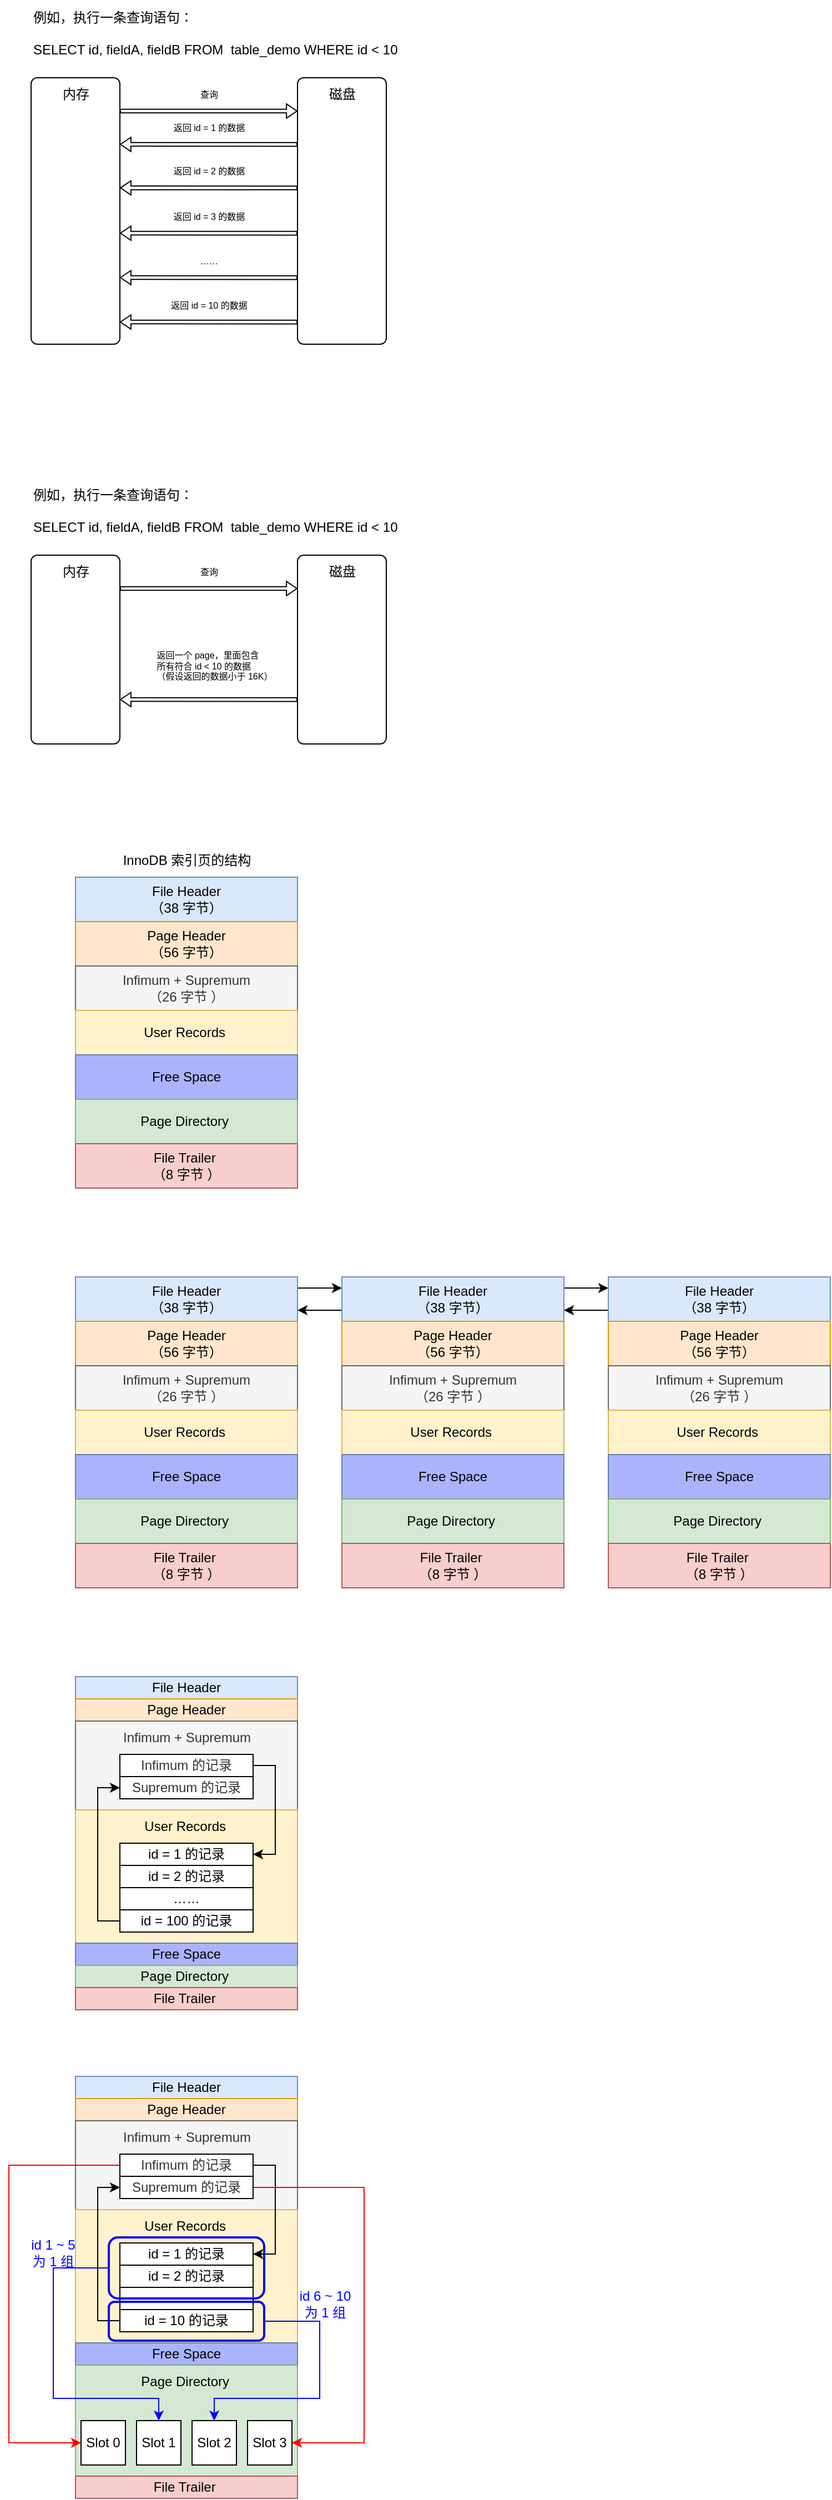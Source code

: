 <mxfile version="20.0.3" type="github">
  <diagram id="vDngCP8xt4QHyT7rM9b4" name="Page-1">
    <mxGraphModel dx="865" dy="456" grid="1" gridSize="10" guides="1" tooltips="1" connect="1" arrows="1" fold="1" page="1" pageScale="1" pageWidth="1000" pageHeight="1000" math="0" shadow="0">
      <root>
        <mxCell id="0" />
        <mxCell id="1" parent="0" />
        <mxCell id="p1iIbR9NMvKLZleKmLRX-2" value="" style="rounded=1;whiteSpace=wrap;html=1;arcSize=7;" parent="1" vertex="1">
          <mxGeometry x="160" y="80" width="80" height="240" as="geometry" />
        </mxCell>
        <mxCell id="p1iIbR9NMvKLZleKmLRX-1" value="例如，执行一条查询语句：&lt;br&gt;&lt;br&gt;SELECT id, fieldA, fieldB FROM&amp;nbsp; table_demo WHERE id &amp;lt; 10" style="text;html=1;align=left;verticalAlign=middle;resizable=0;points=[];autosize=1;strokeColor=none;fillColor=none;" parent="1" vertex="1">
          <mxGeometry x="160" y="10" width="350" height="60" as="geometry" />
        </mxCell>
        <mxCell id="p1iIbR9NMvKLZleKmLRX-3" value="内存" style="text;html=1;align=center;verticalAlign=middle;resizable=0;points=[];autosize=1;strokeColor=none;fillColor=none;" parent="1" vertex="1">
          <mxGeometry x="175" y="80" width="50" height="30" as="geometry" />
        </mxCell>
        <mxCell id="p1iIbR9NMvKLZleKmLRX-4" value="" style="rounded=1;whiteSpace=wrap;html=1;arcSize=7;" parent="1" vertex="1">
          <mxGeometry x="400" y="80" width="80" height="240" as="geometry" />
        </mxCell>
        <mxCell id="p1iIbR9NMvKLZleKmLRX-5" value="磁盘" style="text;html=1;align=center;verticalAlign=middle;resizable=0;points=[];autosize=1;strokeColor=none;fillColor=none;" parent="1" vertex="1">
          <mxGeometry x="415" y="80" width="50" height="30" as="geometry" />
        </mxCell>
        <mxCell id="p1iIbR9NMvKLZleKmLRX-6" value="" style="shape=flexArrow;endArrow=classic;html=1;rounded=0;width=3.333;endSize=2.814;endWidth=8.413;" parent="1" edge="1">
          <mxGeometry width="50" height="50" relative="1" as="geometry">
            <mxPoint x="240" y="110" as="sourcePoint" />
            <mxPoint x="400" y="110" as="targetPoint" />
          </mxGeometry>
        </mxCell>
        <mxCell id="p1iIbR9NMvKLZleKmLRX-7" value="查询" style="text;html=1;align=center;verticalAlign=middle;resizable=0;points=[];autosize=1;strokeColor=none;fillColor=none;fontSize=8;" parent="1" vertex="1">
          <mxGeometry x="295" y="80" width="50" height="30" as="geometry" />
        </mxCell>
        <mxCell id="p1iIbR9NMvKLZleKmLRX-9" value="" style="shape=flexArrow;endArrow=classic;html=1;rounded=0;width=3.333;endSize=2.814;endWidth=8.413;exitX=0;exitY=0.438;exitDx=0;exitDy=0;exitPerimeter=0;" parent="1" edge="1">
          <mxGeometry width="50" height="50" relative="1" as="geometry">
            <mxPoint x="400" y="140.08" as="sourcePoint" />
            <mxPoint x="240" y="140" as="targetPoint" />
          </mxGeometry>
        </mxCell>
        <mxCell id="p1iIbR9NMvKLZleKmLRX-10" value="&lt;font style=&quot;font-size: 8px;&quot;&gt;返回 id = 1 的数据&lt;/font&gt;" style="text;html=1;align=center;verticalAlign=middle;resizable=0;points=[];autosize=1;strokeColor=none;fillColor=none;fontSize=8;" parent="1" vertex="1">
          <mxGeometry x="260" y="110" width="120" height="30" as="geometry" />
        </mxCell>
        <mxCell id="p1iIbR9NMvKLZleKmLRX-12" value="" style="shape=flexArrow;endArrow=classic;html=1;rounded=0;width=3.333;endSize=2.814;endWidth=8.413;exitX=0;exitY=0.438;exitDx=0;exitDy=0;exitPerimeter=0;" parent="1" edge="1">
          <mxGeometry width="50" height="50" relative="1" as="geometry">
            <mxPoint x="400" y="179.25" as="sourcePoint" />
            <mxPoint x="240" y="179.17" as="targetPoint" />
          </mxGeometry>
        </mxCell>
        <mxCell id="p1iIbR9NMvKLZleKmLRX-13" value="&lt;font style=&quot;font-size: 8px;&quot;&gt;返回 id = 2 的数据&lt;/font&gt;" style="text;html=1;align=center;verticalAlign=middle;resizable=0;points=[];autosize=1;strokeColor=none;fillColor=none;fontSize=8;" parent="1" vertex="1">
          <mxGeometry x="260" y="149.17" width="120" height="30" as="geometry" />
        </mxCell>
        <mxCell id="p1iIbR9NMvKLZleKmLRX-14" value="" style="shape=flexArrow;endArrow=classic;html=1;rounded=0;width=3.333;endSize=2.814;endWidth=8.413;exitX=0;exitY=0.438;exitDx=0;exitDy=0;exitPerimeter=0;" parent="1" edge="1">
          <mxGeometry width="50" height="50" relative="1" as="geometry">
            <mxPoint x="400" y="220.08" as="sourcePoint" />
            <mxPoint x="240" y="220" as="targetPoint" />
          </mxGeometry>
        </mxCell>
        <mxCell id="p1iIbR9NMvKLZleKmLRX-15" value="&lt;font style=&quot;font-size: 8px;&quot;&gt;返回 id = 3 的数据&lt;/font&gt;" style="text;html=1;align=center;verticalAlign=middle;resizable=0;points=[];autosize=1;strokeColor=none;fillColor=none;fontSize=8;" parent="1" vertex="1">
          <mxGeometry x="260" y="190" width="120" height="30" as="geometry" />
        </mxCell>
        <mxCell id="p1iIbR9NMvKLZleKmLRX-16" value="" style="shape=flexArrow;endArrow=classic;html=1;rounded=0;width=3.333;endSize=2.814;endWidth=8.413;exitX=0;exitY=0.438;exitDx=0;exitDy=0;exitPerimeter=0;" parent="1" edge="1">
          <mxGeometry width="50" height="50" relative="1" as="geometry">
            <mxPoint x="400" y="260.08" as="sourcePoint" />
            <mxPoint x="240" y="260" as="targetPoint" />
          </mxGeometry>
        </mxCell>
        <mxCell id="p1iIbR9NMvKLZleKmLRX-17" value="&lt;font style=&quot;font-size: 8px;&quot;&gt;……&lt;/font&gt;" style="text;html=1;align=center;verticalAlign=middle;resizable=0;points=[];autosize=1;strokeColor=none;fillColor=none;fontSize=8;" parent="1" vertex="1">
          <mxGeometry x="295" y="230" width="50" height="30" as="geometry" />
        </mxCell>
        <mxCell id="p1iIbR9NMvKLZleKmLRX-18" value="" style="shape=flexArrow;endArrow=classic;html=1;rounded=0;width=3.333;endSize=2.814;endWidth=8.413;exitX=0;exitY=0.438;exitDx=0;exitDy=0;exitPerimeter=0;" parent="1" edge="1">
          <mxGeometry width="50" height="50" relative="1" as="geometry">
            <mxPoint x="400" y="300.08" as="sourcePoint" />
            <mxPoint x="240" y="300" as="targetPoint" />
          </mxGeometry>
        </mxCell>
        <mxCell id="p1iIbR9NMvKLZleKmLRX-19" value="&lt;font style=&quot;font-size: 8px;&quot;&gt;返回 id = 10 的数据&lt;/font&gt;" style="text;html=1;align=center;verticalAlign=middle;resizable=0;points=[];autosize=1;strokeColor=none;fillColor=none;fontSize=8;" parent="1" vertex="1">
          <mxGeometry x="255" y="270" width="130" height="30" as="geometry" />
        </mxCell>
        <mxCell id="4jA8FTdPtR9cPU2ZmF4B-1" value="" style="rounded=1;whiteSpace=wrap;html=1;arcSize=7;" vertex="1" parent="1">
          <mxGeometry x="160" y="510" width="80" height="170" as="geometry" />
        </mxCell>
        <mxCell id="4jA8FTdPtR9cPU2ZmF4B-2" value="例如，执行一条查询语句：&lt;br&gt;&lt;br&gt;SELECT id, fieldA, fieldB FROM&amp;nbsp; table_demo WHERE id &amp;lt; 10" style="text;html=1;align=left;verticalAlign=middle;resizable=0;points=[];autosize=1;strokeColor=none;fillColor=none;" vertex="1" parent="1">
          <mxGeometry x="160" y="440" width="350" height="60" as="geometry" />
        </mxCell>
        <mxCell id="4jA8FTdPtR9cPU2ZmF4B-3" value="内存" style="text;html=1;align=center;verticalAlign=middle;resizable=0;points=[];autosize=1;strokeColor=none;fillColor=none;" vertex="1" parent="1">
          <mxGeometry x="175" y="510" width="50" height="30" as="geometry" />
        </mxCell>
        <mxCell id="4jA8FTdPtR9cPU2ZmF4B-4" value="" style="rounded=1;whiteSpace=wrap;html=1;arcSize=7;" vertex="1" parent="1">
          <mxGeometry x="400" y="510" width="80" height="170" as="geometry" />
        </mxCell>
        <mxCell id="4jA8FTdPtR9cPU2ZmF4B-5" value="磁盘" style="text;html=1;align=center;verticalAlign=middle;resizable=0;points=[];autosize=1;strokeColor=none;fillColor=none;" vertex="1" parent="1">
          <mxGeometry x="415" y="510" width="50" height="30" as="geometry" />
        </mxCell>
        <mxCell id="4jA8FTdPtR9cPU2ZmF4B-6" value="" style="shape=flexArrow;endArrow=classic;html=1;rounded=0;width=3.333;endSize=2.814;endWidth=8.413;" edge="1" parent="1">
          <mxGeometry width="50" height="50" relative="1" as="geometry">
            <mxPoint x="240" y="540" as="sourcePoint" />
            <mxPoint x="400" y="540" as="targetPoint" />
          </mxGeometry>
        </mxCell>
        <mxCell id="4jA8FTdPtR9cPU2ZmF4B-7" value="查询" style="text;html=1;align=center;verticalAlign=middle;resizable=0;points=[];autosize=1;strokeColor=none;fillColor=none;fontSize=8;" vertex="1" parent="1">
          <mxGeometry x="295" y="510" width="50" height="30" as="geometry" />
        </mxCell>
        <mxCell id="4jA8FTdPtR9cPU2ZmF4B-8" value="" style="shape=flexArrow;endArrow=classic;html=1;rounded=0;width=3.333;endSize=2.814;endWidth=8.413;exitX=0;exitY=0.438;exitDx=0;exitDy=0;exitPerimeter=0;" edge="1" parent="1">
          <mxGeometry width="50" height="50" relative="1" as="geometry">
            <mxPoint x="400" y="640.08" as="sourcePoint" />
            <mxPoint x="240" y="640" as="targetPoint" />
          </mxGeometry>
        </mxCell>
        <mxCell id="4jA8FTdPtR9cPU2ZmF4B-9" value="&lt;div style=&quot;text-align: left;&quot;&gt;&lt;span style=&quot;background-color: initial;&quot;&gt;返回一个 page，里面包含&lt;br&gt;所有符合 id &amp;lt; 10 的数据&lt;/span&gt;&lt;/div&gt;&lt;font style=&quot;font-size: 8px;&quot;&gt;&lt;div style=&quot;text-align: left;&quot;&gt;&lt;span style=&quot;background-color: initial;&quot;&gt;（假设返回的数据小于 16K）&lt;/span&gt;&lt;/div&gt;&lt;/font&gt;" style="text;html=1;align=center;verticalAlign=middle;resizable=0;points=[];autosize=1;strokeColor=none;fillColor=none;fontSize=8;" vertex="1" parent="1">
          <mxGeometry x="235" y="580" width="180" height="60" as="geometry" />
        </mxCell>
        <mxCell id="4jA8FTdPtR9cPU2ZmF4B-18" value="InnoDB 索引页的结构" style="text;html=1;align=center;verticalAlign=middle;resizable=0;points=[];autosize=1;strokeColor=none;fillColor=none;" vertex="1" parent="1">
          <mxGeometry x="230" y="770" width="140" height="30" as="geometry" />
        </mxCell>
        <mxCell id="4jA8FTdPtR9cPU2ZmF4B-19" value="File Header&lt;br&gt;（38 字节）" style="rounded=0;whiteSpace=wrap;html=1;fillColor=#dae8fc;strokeColor=#6c8ebf;" vertex="1" parent="1">
          <mxGeometry x="200" y="800" width="200" height="40" as="geometry" />
        </mxCell>
        <mxCell id="4jA8FTdPtR9cPU2ZmF4B-20" value="Page Header&lt;br&gt;（56 字节）" style="rounded=0;whiteSpace=wrap;html=1;fillColor=#ffe6cc;strokeColor=#d79b00;" vertex="1" parent="1">
          <mxGeometry x="200" y="840" width="200" height="40" as="geometry" />
        </mxCell>
        <mxCell id="4jA8FTdPtR9cPU2ZmF4B-21" value="Infimum + Supremum&lt;br&gt;（26 字节 ）" style="rounded=0;whiteSpace=wrap;html=1;fillColor=#f5f5f5;fontColor=#333333;strokeColor=#666666;" vertex="1" parent="1">
          <mxGeometry x="200" y="880" width="200" height="40" as="geometry" />
        </mxCell>
        <mxCell id="4jA8FTdPtR9cPU2ZmF4B-22" value="User Records&amp;nbsp;" style="rounded=0;whiteSpace=wrap;html=1;fillColor=#fff2cc;strokeColor=#d6b656;" vertex="1" parent="1">
          <mxGeometry x="200" y="920" width="200" height="40" as="geometry" />
        </mxCell>
        <mxCell id="4jA8FTdPtR9cPU2ZmF4B-23" value="Free Space" style="rounded=0;whiteSpace=wrap;html=1;fillColor=#ABB3FC;strokeColor=#617FAB;" vertex="1" parent="1">
          <mxGeometry x="200" y="960" width="200" height="40" as="geometry" />
        </mxCell>
        <mxCell id="4jA8FTdPtR9cPU2ZmF4B-24" value="Page Directory&amp;nbsp;" style="rounded=0;whiteSpace=wrap;html=1;fillColor=#d5e8d4;strokeColor=#82b366;" vertex="1" parent="1">
          <mxGeometry x="200" y="1000" width="200" height="40" as="geometry" />
        </mxCell>
        <mxCell id="4jA8FTdPtR9cPU2ZmF4B-25" value="File Trailer&amp;nbsp;&lt;br&gt;（8 字节 ）" style="rounded=0;whiteSpace=wrap;html=1;fillColor=#f8cecc;strokeColor=#b85450;" vertex="1" parent="1">
          <mxGeometry x="200" y="1040" width="200" height="40" as="geometry" />
        </mxCell>
        <mxCell id="4jA8FTdPtR9cPU2ZmF4B-47" style="edgeStyle=orthogonalEdgeStyle;rounded=0;orthogonalLoop=1;jettySize=auto;html=1;exitX=1;exitY=0.25;exitDx=0;exitDy=0;entryX=0;entryY=0.25;entryDx=0;entryDy=0;" edge="1" parent="1" source="4jA8FTdPtR9cPU2ZmF4B-26" target="4jA8FTdPtR9cPU2ZmF4B-33">
          <mxGeometry relative="1" as="geometry" />
        </mxCell>
        <mxCell id="4jA8FTdPtR9cPU2ZmF4B-26" value="File Header&lt;br&gt;（38 字节）" style="rounded=0;whiteSpace=wrap;html=1;fillColor=#dae8fc;strokeColor=#6c8ebf;" vertex="1" parent="1">
          <mxGeometry x="200" y="1160" width="200" height="40" as="geometry" />
        </mxCell>
        <mxCell id="4jA8FTdPtR9cPU2ZmF4B-27" value="Page Header&lt;br&gt;（56 字节）" style="rounded=0;whiteSpace=wrap;html=1;fillColor=#ffe6cc;strokeColor=#d79b00;" vertex="1" parent="1">
          <mxGeometry x="200" y="1200" width="200" height="40" as="geometry" />
        </mxCell>
        <mxCell id="4jA8FTdPtR9cPU2ZmF4B-28" value="Infimum + Supremum&lt;br&gt;（26 字节 ）" style="rounded=0;whiteSpace=wrap;html=1;fillColor=#f5f5f5;fontColor=#333333;strokeColor=#666666;" vertex="1" parent="1">
          <mxGeometry x="200" y="1240" width="200" height="40" as="geometry" />
        </mxCell>
        <mxCell id="4jA8FTdPtR9cPU2ZmF4B-29" value="User Records&amp;nbsp;" style="rounded=0;whiteSpace=wrap;html=1;fillColor=#fff2cc;strokeColor=#d6b656;" vertex="1" parent="1">
          <mxGeometry x="200" y="1280" width="200" height="40" as="geometry" />
        </mxCell>
        <mxCell id="4jA8FTdPtR9cPU2ZmF4B-30" value="Free Space" style="rounded=0;whiteSpace=wrap;html=1;fillColor=#ABB3FC;strokeColor=#617FAB;" vertex="1" parent="1">
          <mxGeometry x="200" y="1320" width="200" height="40" as="geometry" />
        </mxCell>
        <mxCell id="4jA8FTdPtR9cPU2ZmF4B-31" value="Page Directory&amp;nbsp;" style="rounded=0;whiteSpace=wrap;html=1;fillColor=#d5e8d4;strokeColor=#82b366;" vertex="1" parent="1">
          <mxGeometry x="200" y="1360" width="200" height="40" as="geometry" />
        </mxCell>
        <mxCell id="4jA8FTdPtR9cPU2ZmF4B-32" value="File Trailer&amp;nbsp;&lt;br&gt;（8 字节 ）" style="rounded=0;whiteSpace=wrap;html=1;fillColor=#f8cecc;strokeColor=#b85450;" vertex="1" parent="1">
          <mxGeometry x="200" y="1400" width="200" height="40" as="geometry" />
        </mxCell>
        <mxCell id="4jA8FTdPtR9cPU2ZmF4B-48" style="edgeStyle=orthogonalEdgeStyle;rounded=0;orthogonalLoop=1;jettySize=auto;html=1;exitX=1;exitY=0.25;exitDx=0;exitDy=0;entryX=0;entryY=0.25;entryDx=0;entryDy=0;" edge="1" parent="1" source="4jA8FTdPtR9cPU2ZmF4B-33" target="4jA8FTdPtR9cPU2ZmF4B-40">
          <mxGeometry relative="1" as="geometry" />
        </mxCell>
        <mxCell id="4jA8FTdPtR9cPU2ZmF4B-50" style="edgeStyle=orthogonalEdgeStyle;rounded=0;orthogonalLoop=1;jettySize=auto;html=1;entryX=1;entryY=0.75;entryDx=0;entryDy=0;exitX=0;exitY=0.75;exitDx=0;exitDy=0;" edge="1" parent="1" source="4jA8FTdPtR9cPU2ZmF4B-33" target="4jA8FTdPtR9cPU2ZmF4B-26">
          <mxGeometry relative="1" as="geometry" />
        </mxCell>
        <mxCell id="4jA8FTdPtR9cPU2ZmF4B-33" value="File Header&lt;br&gt;（38 字节）" style="rounded=0;whiteSpace=wrap;html=1;fillColor=#dae8fc;strokeColor=#6c8ebf;" vertex="1" parent="1">
          <mxGeometry x="440" y="1160" width="200" height="40" as="geometry" />
        </mxCell>
        <mxCell id="4jA8FTdPtR9cPU2ZmF4B-34" value="Page Header&lt;br&gt;（56 字节）" style="rounded=0;whiteSpace=wrap;html=1;fillColor=#ffe6cc;strokeColor=#d79b00;" vertex="1" parent="1">
          <mxGeometry x="440" y="1200" width="200" height="40" as="geometry" />
        </mxCell>
        <mxCell id="4jA8FTdPtR9cPU2ZmF4B-35" value="Infimum + Supremum&lt;br&gt;（26 字节 ）" style="rounded=0;whiteSpace=wrap;html=1;fillColor=#f5f5f5;fontColor=#333333;strokeColor=#666666;" vertex="1" parent="1">
          <mxGeometry x="440" y="1240" width="200" height="40" as="geometry" />
        </mxCell>
        <mxCell id="4jA8FTdPtR9cPU2ZmF4B-36" value="User Records&amp;nbsp;" style="rounded=0;whiteSpace=wrap;html=1;fillColor=#fff2cc;strokeColor=#d6b656;" vertex="1" parent="1">
          <mxGeometry x="440" y="1280" width="200" height="40" as="geometry" />
        </mxCell>
        <mxCell id="4jA8FTdPtR9cPU2ZmF4B-37" value="Free Space" style="rounded=0;whiteSpace=wrap;html=1;fillColor=#ABB3FC;strokeColor=#617FAB;" vertex="1" parent="1">
          <mxGeometry x="440" y="1320" width="200" height="40" as="geometry" />
        </mxCell>
        <mxCell id="4jA8FTdPtR9cPU2ZmF4B-38" value="Page Directory&amp;nbsp;" style="rounded=0;whiteSpace=wrap;html=1;fillColor=#d5e8d4;strokeColor=#82b366;" vertex="1" parent="1">
          <mxGeometry x="440" y="1360" width="200" height="40" as="geometry" />
        </mxCell>
        <mxCell id="4jA8FTdPtR9cPU2ZmF4B-39" value="File Trailer&amp;nbsp;&lt;br&gt;（8 字节 ）" style="rounded=0;whiteSpace=wrap;html=1;fillColor=#f8cecc;strokeColor=#b85450;" vertex="1" parent="1">
          <mxGeometry x="440" y="1400" width="200" height="40" as="geometry" />
        </mxCell>
        <mxCell id="4jA8FTdPtR9cPU2ZmF4B-49" style="edgeStyle=orthogonalEdgeStyle;rounded=0;orthogonalLoop=1;jettySize=auto;html=1;entryX=1;entryY=0.75;entryDx=0;entryDy=0;exitX=0;exitY=0.75;exitDx=0;exitDy=0;" edge="1" parent="1" source="4jA8FTdPtR9cPU2ZmF4B-40" target="4jA8FTdPtR9cPU2ZmF4B-33">
          <mxGeometry relative="1" as="geometry" />
        </mxCell>
        <mxCell id="4jA8FTdPtR9cPU2ZmF4B-40" value="File Header&lt;br&gt;（38 字节）" style="rounded=0;whiteSpace=wrap;html=1;fillColor=#dae8fc;strokeColor=#6c8ebf;" vertex="1" parent="1">
          <mxGeometry x="680" y="1160" width="200" height="40" as="geometry" />
        </mxCell>
        <mxCell id="4jA8FTdPtR9cPU2ZmF4B-41" value="Page Header&lt;br&gt;（56 字节）" style="rounded=0;whiteSpace=wrap;html=1;fillColor=#ffe6cc;strokeColor=#d79b00;" vertex="1" parent="1">
          <mxGeometry x="680" y="1200" width="200" height="40" as="geometry" />
        </mxCell>
        <mxCell id="4jA8FTdPtR9cPU2ZmF4B-42" value="Infimum + Supremum&lt;br&gt;（26 字节 ）" style="rounded=0;whiteSpace=wrap;html=1;fillColor=#f5f5f5;fontColor=#333333;strokeColor=#666666;" vertex="1" parent="1">
          <mxGeometry x="680" y="1240" width="200" height="40" as="geometry" />
        </mxCell>
        <mxCell id="4jA8FTdPtR9cPU2ZmF4B-43" value="User Records&amp;nbsp;" style="rounded=0;whiteSpace=wrap;html=1;fillColor=#fff2cc;strokeColor=#d6b656;" vertex="1" parent="1">
          <mxGeometry x="680" y="1280" width="200" height="40" as="geometry" />
        </mxCell>
        <mxCell id="4jA8FTdPtR9cPU2ZmF4B-44" value="Free Space" style="rounded=0;whiteSpace=wrap;html=1;fillColor=#ABB3FC;strokeColor=#617FAB;" vertex="1" parent="1">
          <mxGeometry x="680" y="1320" width="200" height="40" as="geometry" />
        </mxCell>
        <mxCell id="4jA8FTdPtR9cPU2ZmF4B-45" value="Page Directory&amp;nbsp;" style="rounded=0;whiteSpace=wrap;html=1;fillColor=#d5e8d4;strokeColor=#82b366;" vertex="1" parent="1">
          <mxGeometry x="680" y="1360" width="200" height="40" as="geometry" />
        </mxCell>
        <mxCell id="4jA8FTdPtR9cPU2ZmF4B-46" value="File Trailer&amp;nbsp;&lt;br&gt;（8 字节 ）" style="rounded=0;whiteSpace=wrap;html=1;fillColor=#f8cecc;strokeColor=#b85450;" vertex="1" parent="1">
          <mxGeometry x="680" y="1400" width="200" height="40" as="geometry" />
        </mxCell>
        <mxCell id="4jA8FTdPtR9cPU2ZmF4B-60" value="File Header" style="rounded=0;whiteSpace=wrap;html=1;fillColor=#dae8fc;strokeColor=#6c8ebf;" vertex="1" parent="1">
          <mxGeometry x="200" y="1520" width="200" height="20" as="geometry" />
        </mxCell>
        <mxCell id="4jA8FTdPtR9cPU2ZmF4B-61" value="Page Header" style="rounded=0;whiteSpace=wrap;html=1;fillColor=#ffe6cc;strokeColor=#d79b00;" vertex="1" parent="1">
          <mxGeometry x="200" y="1540" width="200" height="20" as="geometry" />
        </mxCell>
        <mxCell id="4jA8FTdPtR9cPU2ZmF4B-62" value="" style="rounded=0;whiteSpace=wrap;html=1;fillColor=#f5f5f5;fontColor=#333333;strokeColor=#666666;" vertex="1" parent="1">
          <mxGeometry x="200" y="1560" width="200" height="80" as="geometry" />
        </mxCell>
        <mxCell id="4jA8FTdPtR9cPU2ZmF4B-63" value="" style="rounded=0;whiteSpace=wrap;html=1;fillColor=#fff2cc;strokeColor=#d6b656;" vertex="1" parent="1">
          <mxGeometry x="200" y="1640" width="200" height="120" as="geometry" />
        </mxCell>
        <mxCell id="4jA8FTdPtR9cPU2ZmF4B-64" value="Free Space" style="rounded=0;whiteSpace=wrap;html=1;fillColor=#ABB3FC;strokeColor=#617FAB;" vertex="1" parent="1">
          <mxGeometry x="200" y="1760" width="200" height="20" as="geometry" />
        </mxCell>
        <mxCell id="4jA8FTdPtR9cPU2ZmF4B-65" value="Page Directory&amp;nbsp;" style="rounded=0;whiteSpace=wrap;html=1;fillColor=#d5e8d4;strokeColor=#82b366;" vertex="1" parent="1">
          <mxGeometry x="200" y="1780" width="200" height="20" as="geometry" />
        </mxCell>
        <mxCell id="4jA8FTdPtR9cPU2ZmF4B-66" value="File Trailer&amp;nbsp;" style="rounded=0;whiteSpace=wrap;html=1;fillColor=#f8cecc;strokeColor=#b85450;" vertex="1" parent="1">
          <mxGeometry x="200" y="1800" width="200" height="20" as="geometry" />
        </mxCell>
        <mxCell id="4jA8FTdPtR9cPU2ZmF4B-68" value="&lt;span style=&quot;color: rgb(51, 51, 51);&quot;&gt;Infimum + Supremum&lt;/span&gt;" style="text;html=1;align=center;verticalAlign=middle;resizable=0;points=[];autosize=1;strokeColor=none;fillColor=none;" vertex="1" parent="1">
          <mxGeometry x="230" y="1560" width="140" height="30" as="geometry" />
        </mxCell>
        <mxCell id="4jA8FTdPtR9cPU2ZmF4B-71" value="&lt;span style=&quot;&quot;&gt;User Records&amp;nbsp;&lt;/span&gt;" style="text;html=1;align=center;verticalAlign=middle;resizable=0;points=[];autosize=1;strokeColor=none;fillColor=none;" vertex="1" parent="1">
          <mxGeometry x="250" y="1640" width="100" height="30" as="geometry" />
        </mxCell>
        <mxCell id="4jA8FTdPtR9cPU2ZmF4B-73" value="id = 1 的记录" style="rounded=0;whiteSpace=wrap;html=1;" vertex="1" parent="1">
          <mxGeometry x="240" y="1670" width="120" height="20" as="geometry" />
        </mxCell>
        <mxCell id="4jA8FTdPtR9cPU2ZmF4B-79" style="edgeStyle=orthogonalEdgeStyle;rounded=0;orthogonalLoop=1;jettySize=auto;html=1;entryX=1;entryY=0.5;entryDx=0;entryDy=0;exitX=1;exitY=0.5;exitDx=0;exitDy=0;" edge="1" parent="1" source="4jA8FTdPtR9cPU2ZmF4B-74" target="4jA8FTdPtR9cPU2ZmF4B-73">
          <mxGeometry relative="1" as="geometry">
            <Array as="points">
              <mxPoint x="380" y="1600" />
              <mxPoint x="380" y="1680" />
            </Array>
          </mxGeometry>
        </mxCell>
        <mxCell id="4jA8FTdPtR9cPU2ZmF4B-74" value="&lt;span style=&quot;color: rgb(51, 51, 51);&quot;&gt;Infimum 的记录&lt;/span&gt;" style="rounded=0;whiteSpace=wrap;html=1;" vertex="1" parent="1">
          <mxGeometry x="240" y="1590" width="120" height="20" as="geometry" />
        </mxCell>
        <mxCell id="4jA8FTdPtR9cPU2ZmF4B-75" value="&lt;span style=&quot;color: rgb(51, 51, 51);&quot;&gt;Supremum&lt;/span&gt;&lt;span style=&quot;color: rgb(51, 51, 51);&quot;&gt;&amp;nbsp;的记录&lt;/span&gt;" style="rounded=0;whiteSpace=wrap;html=1;" vertex="1" parent="1">
          <mxGeometry x="240" y="1610" width="120" height="20" as="geometry" />
        </mxCell>
        <mxCell id="4jA8FTdPtR9cPU2ZmF4B-76" value="id = 2 的记录" style="rounded=0;whiteSpace=wrap;html=1;" vertex="1" parent="1">
          <mxGeometry x="240" y="1690" width="120" height="20" as="geometry" />
        </mxCell>
        <mxCell id="4jA8FTdPtR9cPU2ZmF4B-82" style="edgeStyle=orthogonalEdgeStyle;rounded=0;orthogonalLoop=1;jettySize=auto;html=1;entryX=0;entryY=0.5;entryDx=0;entryDy=0;exitX=0;exitY=0.5;exitDx=0;exitDy=0;" edge="1" parent="1" source="4jA8FTdPtR9cPU2ZmF4B-77" target="4jA8FTdPtR9cPU2ZmF4B-75">
          <mxGeometry relative="1" as="geometry">
            <Array as="points">
              <mxPoint x="220" y="1740" />
              <mxPoint x="220" y="1620" />
            </Array>
          </mxGeometry>
        </mxCell>
        <mxCell id="4jA8FTdPtR9cPU2ZmF4B-77" value="id = 100 的记录" style="rounded=0;whiteSpace=wrap;html=1;" vertex="1" parent="1">
          <mxGeometry x="240" y="1730" width="120" height="20" as="geometry" />
        </mxCell>
        <mxCell id="4jA8FTdPtR9cPU2ZmF4B-78" value="……" style="rounded=0;whiteSpace=wrap;html=1;" vertex="1" parent="1">
          <mxGeometry x="240" y="1710" width="120" height="20" as="geometry" />
        </mxCell>
        <mxCell id="4jA8FTdPtR9cPU2ZmF4B-83" value="File Header" style="rounded=0;whiteSpace=wrap;html=1;fillColor=#dae8fc;strokeColor=#6c8ebf;" vertex="1" parent="1">
          <mxGeometry x="200" y="1880" width="200" height="20" as="geometry" />
        </mxCell>
        <mxCell id="4jA8FTdPtR9cPU2ZmF4B-84" value="Page Header" style="rounded=0;whiteSpace=wrap;html=1;fillColor=#ffe6cc;strokeColor=#d79b00;" vertex="1" parent="1">
          <mxGeometry x="200" y="1900" width="200" height="20" as="geometry" />
        </mxCell>
        <mxCell id="4jA8FTdPtR9cPU2ZmF4B-85" value="" style="rounded=0;whiteSpace=wrap;html=1;fillColor=#f5f5f5;fontColor=#333333;strokeColor=#666666;" vertex="1" parent="1">
          <mxGeometry x="200" y="1920" width="200" height="80" as="geometry" />
        </mxCell>
        <mxCell id="4jA8FTdPtR9cPU2ZmF4B-86" value="" style="rounded=0;whiteSpace=wrap;html=1;fillColor=#fff2cc;strokeColor=#d6b656;" vertex="1" parent="1">
          <mxGeometry x="200" y="2000" width="200" height="120" as="geometry" />
        </mxCell>
        <mxCell id="4jA8FTdPtR9cPU2ZmF4B-87" value="Free Space" style="rounded=0;whiteSpace=wrap;html=1;fillColor=#ABB3FC;strokeColor=#617FAB;" vertex="1" parent="1">
          <mxGeometry x="200" y="2120" width="200" height="20" as="geometry" />
        </mxCell>
        <mxCell id="4jA8FTdPtR9cPU2ZmF4B-88" value="" style="rounded=0;whiteSpace=wrap;html=1;fillColor=#d5e8d4;strokeColor=#82b366;" vertex="1" parent="1">
          <mxGeometry x="200" y="2140" width="200" height="100" as="geometry" />
        </mxCell>
        <mxCell id="4jA8FTdPtR9cPU2ZmF4B-89" value="File Trailer&amp;nbsp;" style="rounded=0;whiteSpace=wrap;html=1;fillColor=#f8cecc;strokeColor=#b85450;" vertex="1" parent="1">
          <mxGeometry x="200" y="2240" width="200" height="20" as="geometry" />
        </mxCell>
        <mxCell id="4jA8FTdPtR9cPU2ZmF4B-90" value="&lt;span style=&quot;color: rgb(51, 51, 51);&quot;&gt;Infimum + Supremum&lt;/span&gt;" style="text;html=1;align=center;verticalAlign=middle;resizable=0;points=[];autosize=1;strokeColor=none;fillColor=none;" vertex="1" parent="1">
          <mxGeometry x="230" y="1920" width="140" height="30" as="geometry" />
        </mxCell>
        <mxCell id="4jA8FTdPtR9cPU2ZmF4B-91" value="&lt;span style=&quot;&quot;&gt;User Records&amp;nbsp;&lt;/span&gt;" style="text;html=1;align=center;verticalAlign=middle;resizable=0;points=[];autosize=1;strokeColor=none;fillColor=none;" vertex="1" parent="1">
          <mxGeometry x="250" y="2000" width="100" height="30" as="geometry" />
        </mxCell>
        <mxCell id="4jA8FTdPtR9cPU2ZmF4B-92" value="id = 1 的记录" style="rounded=0;whiteSpace=wrap;html=1;" vertex="1" parent="1">
          <mxGeometry x="240" y="2030" width="120" height="20" as="geometry" />
        </mxCell>
        <mxCell id="4jA8FTdPtR9cPU2ZmF4B-93" style="edgeStyle=orthogonalEdgeStyle;rounded=0;orthogonalLoop=1;jettySize=auto;html=1;entryX=1;entryY=0.5;entryDx=0;entryDy=0;exitX=1;exitY=0.5;exitDx=0;exitDy=0;" edge="1" parent="1" source="4jA8FTdPtR9cPU2ZmF4B-94" target="4jA8FTdPtR9cPU2ZmF4B-92">
          <mxGeometry relative="1" as="geometry">
            <Array as="points">
              <mxPoint x="380" y="1960" />
              <mxPoint x="380" y="2040" />
            </Array>
          </mxGeometry>
        </mxCell>
        <mxCell id="4jA8FTdPtR9cPU2ZmF4B-103" style="edgeStyle=orthogonalEdgeStyle;rounded=0;orthogonalLoop=1;jettySize=auto;html=1;entryX=0;entryY=0.5;entryDx=0;entryDy=0;strokeColor=#FF0000;" edge="1" parent="1" source="4jA8FTdPtR9cPU2ZmF4B-94" target="4jA8FTdPtR9cPU2ZmF4B-101">
          <mxGeometry relative="1" as="geometry">
            <Array as="points">
              <mxPoint x="140" y="1960" />
              <mxPoint x="140" y="2210" />
            </Array>
          </mxGeometry>
        </mxCell>
        <mxCell id="4jA8FTdPtR9cPU2ZmF4B-94" value="&lt;span style=&quot;color: rgb(51, 51, 51);&quot;&gt;Infimum 的记录&lt;/span&gt;" style="rounded=0;whiteSpace=wrap;html=1;" vertex="1" parent="1">
          <mxGeometry x="240" y="1950" width="120" height="20" as="geometry" />
        </mxCell>
        <mxCell id="4jA8FTdPtR9cPU2ZmF4B-108" style="edgeStyle=orthogonalEdgeStyle;rounded=0;orthogonalLoop=1;jettySize=auto;html=1;strokeColor=#FF0000;entryX=1;entryY=0.5;entryDx=0;entryDy=0;" edge="1" parent="1" source="4jA8FTdPtR9cPU2ZmF4B-95" target="4jA8FTdPtR9cPU2ZmF4B-107">
          <mxGeometry relative="1" as="geometry">
            <mxPoint x="470" y="2170" as="targetPoint" />
            <Array as="points">
              <mxPoint x="460" y="1980" />
              <mxPoint x="460" y="2210" />
            </Array>
          </mxGeometry>
        </mxCell>
        <mxCell id="4jA8FTdPtR9cPU2ZmF4B-95" value="&lt;span style=&quot;color: rgb(51, 51, 51);&quot;&gt;Supremum&lt;/span&gt;&lt;span style=&quot;color: rgb(51, 51, 51);&quot;&gt;&amp;nbsp;的记录&lt;/span&gt;" style="rounded=0;whiteSpace=wrap;html=1;" vertex="1" parent="1">
          <mxGeometry x="240" y="1970" width="120" height="20" as="geometry" />
        </mxCell>
        <mxCell id="4jA8FTdPtR9cPU2ZmF4B-96" value="id = 2 的记录" style="rounded=0;whiteSpace=wrap;html=1;" vertex="1" parent="1">
          <mxGeometry x="240" y="2050" width="120" height="20" as="geometry" />
        </mxCell>
        <mxCell id="4jA8FTdPtR9cPU2ZmF4B-97" style="edgeStyle=orthogonalEdgeStyle;rounded=0;orthogonalLoop=1;jettySize=auto;html=1;entryX=0;entryY=0.5;entryDx=0;entryDy=0;exitX=0;exitY=0.5;exitDx=0;exitDy=0;" edge="1" parent="1" source="4jA8FTdPtR9cPU2ZmF4B-98" target="4jA8FTdPtR9cPU2ZmF4B-95">
          <mxGeometry relative="1" as="geometry">
            <Array as="points">
              <mxPoint x="220" y="2100" />
              <mxPoint x="220" y="1980" />
            </Array>
          </mxGeometry>
        </mxCell>
        <mxCell id="4jA8FTdPtR9cPU2ZmF4B-110" value="" style="edgeStyle=orthogonalEdgeStyle;rounded=0;orthogonalLoop=1;jettySize=auto;html=1;strokeColor=#FF0000;" edge="1" parent="1" source="4jA8FTdPtR9cPU2ZmF4B-98" target="4jA8FTdPtR9cPU2ZmF4B-109">
          <mxGeometry relative="1" as="geometry" />
        </mxCell>
        <mxCell id="4jA8FTdPtR9cPU2ZmF4B-98" value="id = 10 的记录" style="rounded=0;whiteSpace=wrap;html=1;" vertex="1" parent="1">
          <mxGeometry x="240" y="2090" width="120" height="20" as="geometry" />
        </mxCell>
        <mxCell id="4jA8FTdPtR9cPU2ZmF4B-99" value="……" style="rounded=0;whiteSpace=wrap;html=1;" vertex="1" parent="1">
          <mxGeometry x="240" y="2070" width="120" height="20" as="geometry" />
        </mxCell>
        <mxCell id="4jA8FTdPtR9cPU2ZmF4B-100" value="&lt;span style=&quot;&quot;&gt;Page Directory&amp;nbsp;&lt;/span&gt;" style="text;html=1;align=center;verticalAlign=middle;resizable=0;points=[];autosize=1;strokeColor=none;fillColor=none;" vertex="1" parent="1">
          <mxGeometry x="245" y="2140" width="110" height="30" as="geometry" />
        </mxCell>
        <mxCell id="4jA8FTdPtR9cPU2ZmF4B-101" value="Slot 0" style="whiteSpace=wrap;html=1;aspect=fixed;" vertex="1" parent="1">
          <mxGeometry x="205" y="2190" width="40" height="40" as="geometry" />
        </mxCell>
        <mxCell id="4jA8FTdPtR9cPU2ZmF4B-104" value="Slot 1" style="whiteSpace=wrap;html=1;aspect=fixed;" vertex="1" parent="1">
          <mxGeometry x="255" y="2190" width="40" height="40" as="geometry" />
        </mxCell>
        <mxCell id="4jA8FTdPtR9cPU2ZmF4B-105" value="Slot 2" style="whiteSpace=wrap;html=1;aspect=fixed;" vertex="1" parent="1">
          <mxGeometry x="305" y="2190" width="40" height="40" as="geometry" />
        </mxCell>
        <mxCell id="4jA8FTdPtR9cPU2ZmF4B-107" value="Slot 3" style="whiteSpace=wrap;html=1;aspect=fixed;" vertex="1" parent="1">
          <mxGeometry x="355" y="2190" width="40" height="40" as="geometry" />
        </mxCell>
        <mxCell id="4jA8FTdPtR9cPU2ZmF4B-111" style="edgeStyle=orthogonalEdgeStyle;rounded=0;orthogonalLoop=1;jettySize=auto;html=1;strokeColor=#0000FF;" edge="1" parent="1" source="4jA8FTdPtR9cPU2ZmF4B-109" target="4jA8FTdPtR9cPU2ZmF4B-104">
          <mxGeometry relative="1" as="geometry">
            <Array as="points">
              <mxPoint x="180" y="2053" />
              <mxPoint x="180" y="2170" />
              <mxPoint x="275" y="2170" />
            </Array>
          </mxGeometry>
        </mxCell>
        <mxCell id="4jA8FTdPtR9cPU2ZmF4B-109" value="" style="rounded=1;whiteSpace=wrap;html=1;fillColor=none;strokeWidth=2;strokeColor=#0000FF;" vertex="1" parent="1">
          <mxGeometry x="230" y="2025" width="140" height="55" as="geometry" />
        </mxCell>
        <mxCell id="4jA8FTdPtR9cPU2ZmF4B-113" style="edgeStyle=orthogonalEdgeStyle;rounded=0;orthogonalLoop=1;jettySize=auto;html=1;strokeColor=#0000FF;" edge="1" parent="1" source="4jA8FTdPtR9cPU2ZmF4B-112" target="4jA8FTdPtR9cPU2ZmF4B-105">
          <mxGeometry relative="1" as="geometry">
            <Array as="points">
              <mxPoint x="420" y="2100" />
              <mxPoint x="420" y="2170" />
              <mxPoint x="325" y="2170" />
            </Array>
          </mxGeometry>
        </mxCell>
        <mxCell id="4jA8FTdPtR9cPU2ZmF4B-112" value="" style="rounded=1;whiteSpace=wrap;html=1;fillColor=none;strokeWidth=2;strokeColor=#0000FF;" vertex="1" parent="1">
          <mxGeometry x="230" y="2083" width="140" height="35" as="geometry" />
        </mxCell>
        <mxCell id="4jA8FTdPtR9cPU2ZmF4B-114" value="&lt;font color=&quot;#0000ff&quot;&gt;id 1 ~ 5&lt;br&gt;为 1 组&lt;/font&gt;" style="text;html=1;strokeColor=none;fillColor=none;align=center;verticalAlign=middle;whiteSpace=wrap;rounded=0;" vertex="1" parent="1">
          <mxGeometry x="135" y="2024" width="90" height="30" as="geometry" />
        </mxCell>
        <mxCell id="4jA8FTdPtR9cPU2ZmF4B-115" value="&lt;font color=&quot;#0000ff&quot;&gt;id 6 ~ 10&lt;br&gt;为 1 组&lt;/font&gt;" style="text;html=1;strokeColor=none;fillColor=none;align=center;verticalAlign=middle;whiteSpace=wrap;rounded=0;" vertex="1" parent="1">
          <mxGeometry x="380" y="2070" width="90" height="30" as="geometry" />
        </mxCell>
      </root>
    </mxGraphModel>
  </diagram>
</mxfile>
